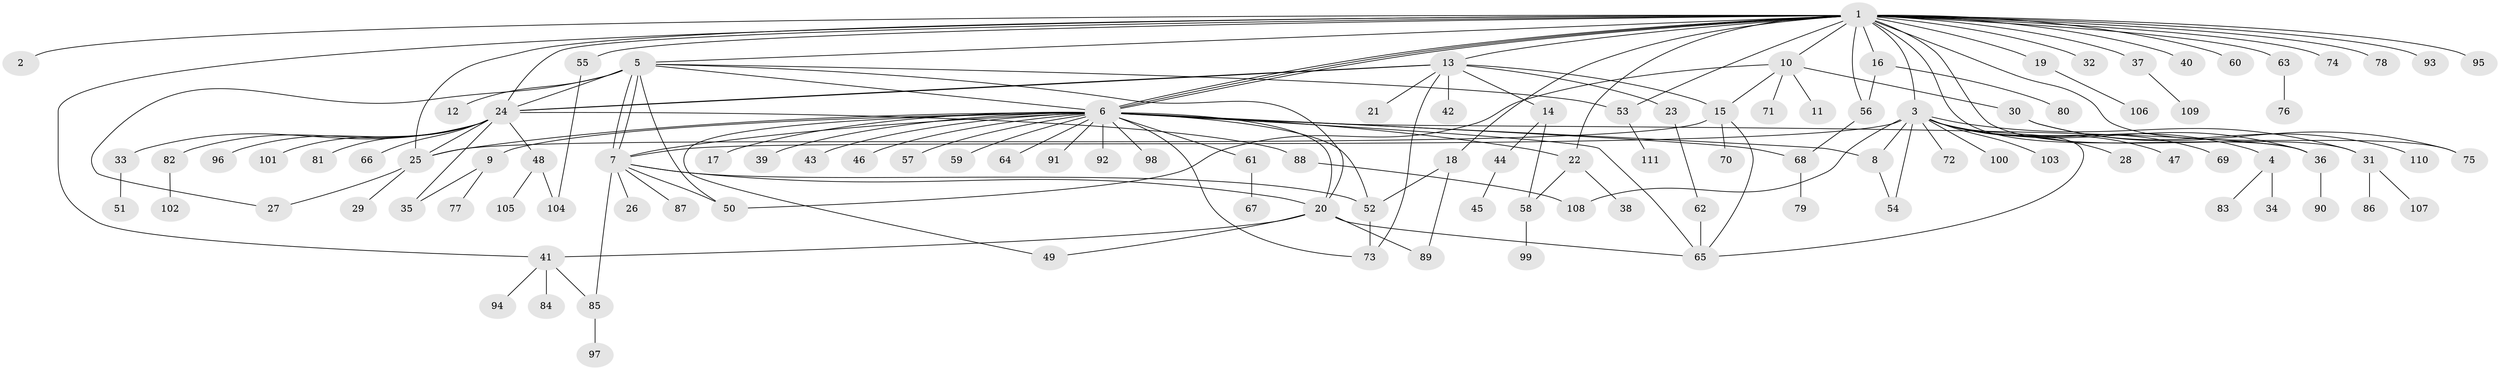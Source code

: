 // Generated by graph-tools (version 1.1) at 2025/49/03/09/25 03:49:56]
// undirected, 111 vertices, 154 edges
graph export_dot {
graph [start="1"]
  node [color=gray90,style=filled];
  1;
  2;
  3;
  4;
  5;
  6;
  7;
  8;
  9;
  10;
  11;
  12;
  13;
  14;
  15;
  16;
  17;
  18;
  19;
  20;
  21;
  22;
  23;
  24;
  25;
  26;
  27;
  28;
  29;
  30;
  31;
  32;
  33;
  34;
  35;
  36;
  37;
  38;
  39;
  40;
  41;
  42;
  43;
  44;
  45;
  46;
  47;
  48;
  49;
  50;
  51;
  52;
  53;
  54;
  55;
  56;
  57;
  58;
  59;
  60;
  61;
  62;
  63;
  64;
  65;
  66;
  67;
  68;
  69;
  70;
  71;
  72;
  73;
  74;
  75;
  76;
  77;
  78;
  79;
  80;
  81;
  82;
  83;
  84;
  85;
  86;
  87;
  88;
  89;
  90;
  91;
  92;
  93;
  94;
  95;
  96;
  97;
  98;
  99;
  100;
  101;
  102;
  103;
  104;
  105;
  106;
  107;
  108;
  109;
  110;
  111;
  1 -- 2;
  1 -- 3;
  1 -- 5;
  1 -- 6;
  1 -- 6;
  1 -- 6;
  1 -- 10;
  1 -- 13;
  1 -- 16;
  1 -- 18;
  1 -- 19;
  1 -- 22;
  1 -- 24;
  1 -- 25;
  1 -- 31;
  1 -- 32;
  1 -- 36;
  1 -- 37;
  1 -- 40;
  1 -- 41;
  1 -- 53;
  1 -- 55;
  1 -- 56;
  1 -- 60;
  1 -- 63;
  1 -- 74;
  1 -- 75;
  1 -- 78;
  1 -- 93;
  1 -- 95;
  3 -- 4;
  3 -- 7;
  3 -- 8;
  3 -- 28;
  3 -- 31;
  3 -- 36;
  3 -- 47;
  3 -- 54;
  3 -- 65;
  3 -- 69;
  3 -- 72;
  3 -- 100;
  3 -- 103;
  3 -- 108;
  4 -- 34;
  4 -- 83;
  5 -- 6;
  5 -- 7;
  5 -- 7;
  5 -- 12;
  5 -- 20;
  5 -- 24;
  5 -- 27;
  5 -- 50;
  5 -- 53;
  6 -- 7;
  6 -- 8;
  6 -- 9;
  6 -- 17;
  6 -- 20;
  6 -- 22;
  6 -- 25;
  6 -- 36;
  6 -- 39;
  6 -- 43;
  6 -- 46;
  6 -- 49;
  6 -- 52;
  6 -- 57;
  6 -- 59;
  6 -- 61;
  6 -- 64;
  6 -- 65;
  6 -- 68;
  6 -- 73;
  6 -- 91;
  6 -- 92;
  6 -- 98;
  7 -- 20;
  7 -- 26;
  7 -- 50;
  7 -- 52;
  7 -- 85;
  7 -- 87;
  8 -- 54;
  9 -- 35;
  9 -- 77;
  10 -- 11;
  10 -- 15;
  10 -- 30;
  10 -- 50;
  10 -- 71;
  13 -- 14;
  13 -- 15;
  13 -- 21;
  13 -- 23;
  13 -- 24;
  13 -- 24;
  13 -- 42;
  13 -- 73;
  14 -- 44;
  14 -- 58;
  15 -- 25;
  15 -- 65;
  15 -- 70;
  16 -- 56;
  16 -- 80;
  18 -- 52;
  18 -- 89;
  19 -- 106;
  20 -- 41;
  20 -- 49;
  20 -- 65;
  20 -- 89;
  22 -- 38;
  22 -- 58;
  23 -- 62;
  24 -- 25;
  24 -- 33;
  24 -- 35;
  24 -- 48;
  24 -- 66;
  24 -- 81;
  24 -- 82;
  24 -- 88;
  24 -- 96;
  24 -- 101;
  25 -- 27;
  25 -- 29;
  30 -- 75;
  30 -- 110;
  31 -- 86;
  31 -- 107;
  33 -- 51;
  36 -- 90;
  37 -- 109;
  41 -- 84;
  41 -- 85;
  41 -- 94;
  44 -- 45;
  48 -- 104;
  48 -- 105;
  52 -- 73;
  53 -- 111;
  55 -- 104;
  56 -- 68;
  58 -- 99;
  61 -- 67;
  62 -- 65;
  63 -- 76;
  68 -- 79;
  82 -- 102;
  85 -- 97;
  88 -- 108;
}
